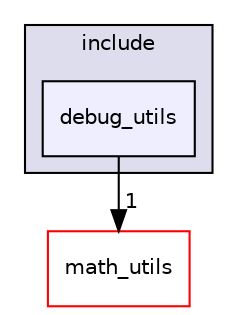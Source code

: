 digraph "catkin_ws/src/utilities/debug_utils/include/debug_utils" {
  compound=true
  node [ fontsize="10", fontname="Helvetica"];
  edge [ labelfontsize="10", labelfontname="Helvetica"];
  subgraph clusterdir_0276c8eb9312e55b59e28dd3032f008b {
    graph [ bgcolor="#ddddee", pencolor="black", label="include" fontname="Helvetica", fontsize="10", URL="dir_0276c8eb9312e55b59e28dd3032f008b.html"]
  dir_0af0bba8d4ba5b3be6ee7be168a60931 [shape=box, label="debug_utils", style="filled", fillcolor="#eeeeff", pencolor="black", URL="dir_0af0bba8d4ba5b3be6ee7be168a60931.html"];
  }
  dir_94c55b1be412a3aa9823df63b99aaf0f [shape=box label="math_utils" fillcolor="white" style="filled" color="red" URL="dir_94c55b1be412a3aa9823df63b99aaf0f.html"];
  dir_0af0bba8d4ba5b3be6ee7be168a60931->dir_94c55b1be412a3aa9823df63b99aaf0f [headlabel="1", labeldistance=1.5 headhref="dir_000087_000036.html"];
}
